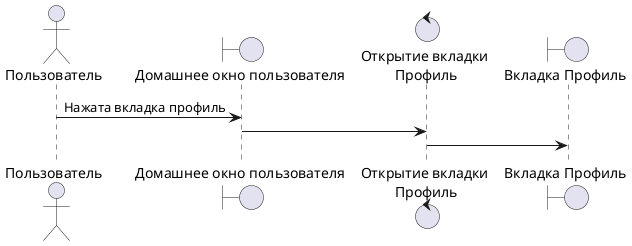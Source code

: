 @startuml PoProfil.wsd

actor "Пользователь" as pl

boundary "Домашнее окно пользователя" as bo

control "Открытие вкладки\n Профиль" as co

boundary "Вкладка Профиль" as bo1

pl -> bo: Нажата вкладка профиль

bo -> co

co -> bo1


@enduml